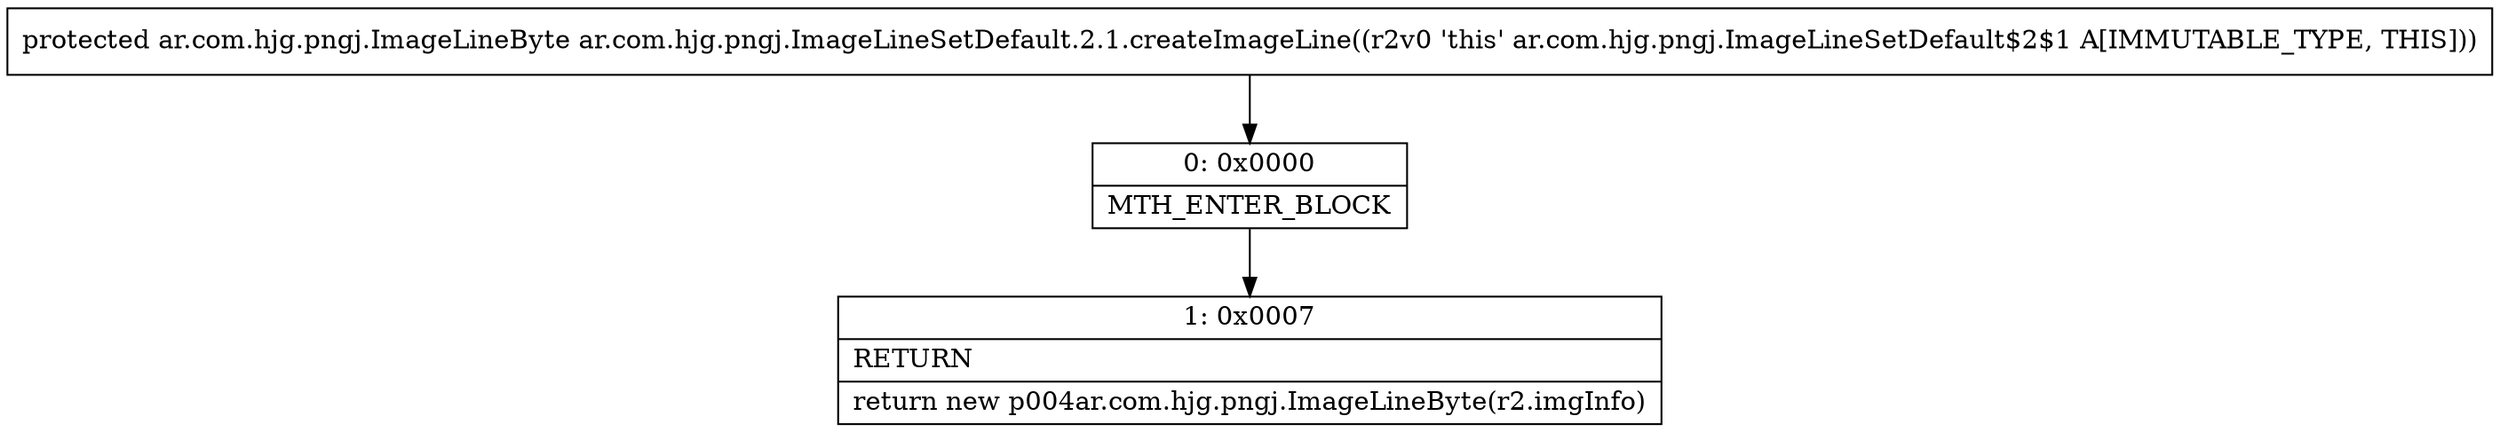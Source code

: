digraph "CFG forar.com.hjg.pngj.ImageLineSetDefault.2.1.createImageLine()Lar\/com\/hjg\/pngj\/ImageLineByte;" {
Node_0 [shape=record,label="{0\:\ 0x0000|MTH_ENTER_BLOCK\l}"];
Node_1 [shape=record,label="{1\:\ 0x0007|RETURN\l|return new p004ar.com.hjg.pngj.ImageLineByte(r2.imgInfo)\l}"];
MethodNode[shape=record,label="{protected ar.com.hjg.pngj.ImageLineByte ar.com.hjg.pngj.ImageLineSetDefault.2.1.createImageLine((r2v0 'this' ar.com.hjg.pngj.ImageLineSetDefault$2$1 A[IMMUTABLE_TYPE, THIS])) }"];
MethodNode -> Node_0;
Node_0 -> Node_1;
}

